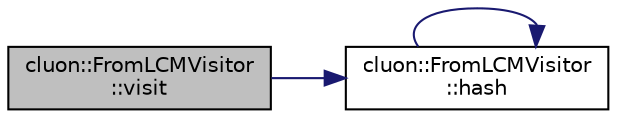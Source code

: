 digraph "cluon::FromLCMVisitor::visit"
{
 // LATEX_PDF_SIZE
  edge [fontname="Helvetica",fontsize="10",labelfontname="Helvetica",labelfontsize="10"];
  node [fontname="Helvetica",fontsize="10",shape=record];
  rankdir="LR";
  Node1 [label="cluon::FromLCMVisitor\l::visit",height=0.2,width=0.4,color="black", fillcolor="grey75", style="filled", fontcolor="black",tooltip=" "];
  Node1 -> Node2 [color="midnightblue",fontsize="10",style="solid"];
  Node2 [label="cluon::FromLCMVisitor\l::hash",height=0.2,width=0.4,color="black", fillcolor="white", style="filled",URL="$classcluon_1_1FromLCMVisitor.html#a8fddf3ed5290f25ed8f0c0fd8dc9784a",tooltip=" "];
  Node2 -> Node2 [color="midnightblue",fontsize="10",style="solid"];
}
